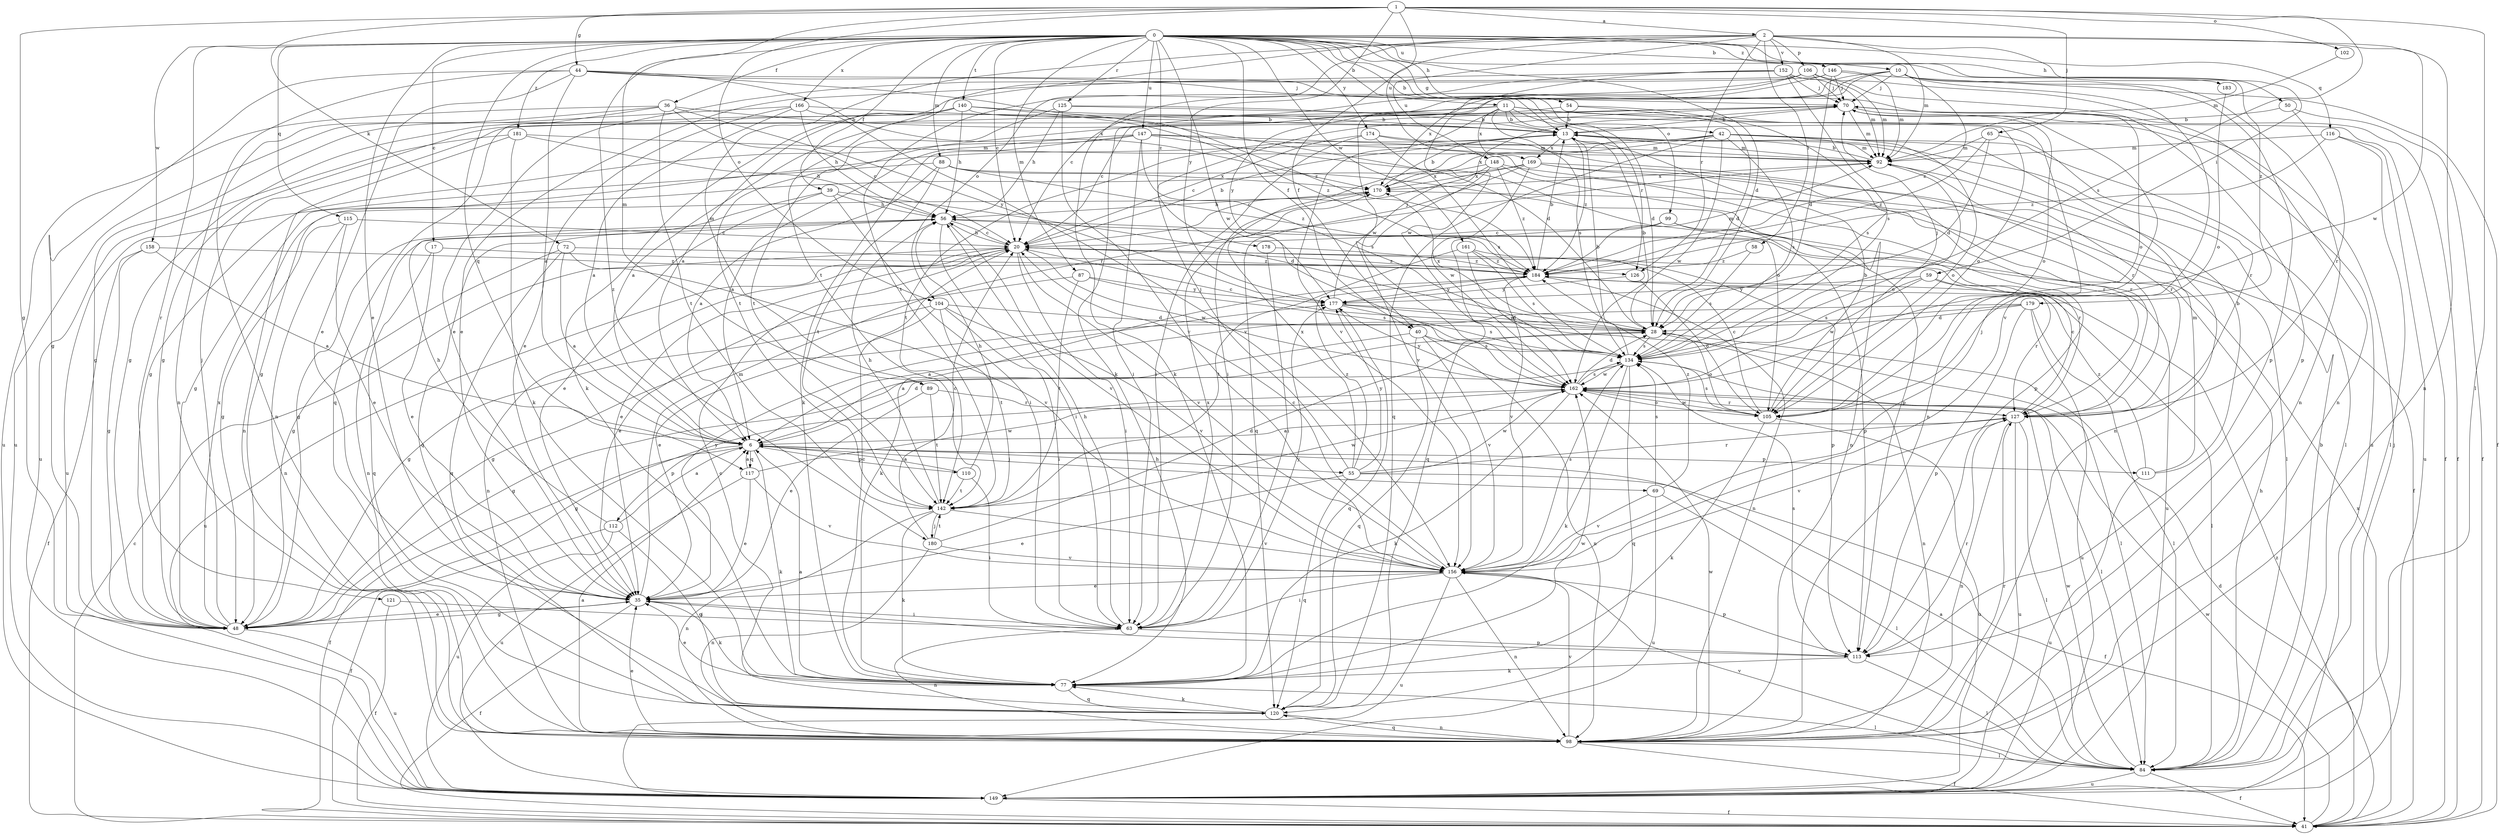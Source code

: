 strict digraph  {
0;
1;
2;
6;
10;
11;
13;
17;
20;
28;
35;
36;
39;
40;
41;
42;
44;
48;
50;
54;
55;
56;
58;
59;
63;
65;
69;
70;
72;
77;
84;
87;
88;
89;
92;
98;
99;
102;
104;
105;
106;
110;
111;
112;
113;
115;
116;
117;
120;
121;
125;
126;
127;
134;
140;
142;
146;
147;
148;
149;
152;
156;
158;
161;
162;
166;
169;
170;
174;
177;
178;
179;
180;
181;
183;
184;
0 -> 10  [label=b];
0 -> 11  [label=b];
0 -> 13  [label=b];
0 -> 17  [label=c];
0 -> 20  [label=c];
0 -> 28  [label=d];
0 -> 35  [label=e];
0 -> 36  [label=f];
0 -> 39  [label=f];
0 -> 40  [label=f];
0 -> 42  [label=g];
0 -> 50  [label=h];
0 -> 54  [label=h];
0 -> 87  [label=m];
0 -> 88  [label=m];
0 -> 99  [label=o];
0 -> 115  [label=q];
0 -> 116  [label=q];
0 -> 117  [label=q];
0 -> 121  [label=r];
0 -> 125  [label=r];
0 -> 140  [label=t];
0 -> 146  [label=u];
0 -> 147  [label=u];
0 -> 158  [label=w];
0 -> 161  [label=w];
0 -> 162  [label=w];
0 -> 166  [label=x];
0 -> 174  [label=y];
0 -> 178  [label=z];
0 -> 179  [label=z];
0 -> 180  [label=z];
0 -> 181  [label=z];
0 -> 183  [label=z];
1 -> 2  [label=a];
1 -> 44  [label=g];
1 -> 48  [label=g];
1 -> 65  [label=j];
1 -> 72  [label=k];
1 -> 84  [label=l];
1 -> 89  [label=m];
1 -> 102  [label=o];
1 -> 104  [label=o];
1 -> 134  [label=s];
1 -> 148  [label=u];
1 -> 177  [label=y];
2 -> 40  [label=f];
2 -> 58  [label=i];
2 -> 59  [label=i];
2 -> 89  [label=m];
2 -> 92  [label=m];
2 -> 98  [label=n];
2 -> 104  [label=o];
2 -> 106  [label=p];
2 -> 126  [label=r];
2 -> 142  [label=t];
2 -> 148  [label=u];
2 -> 152  [label=v];
2 -> 162  [label=w];
6 -> 28  [label=d];
6 -> 41  [label=f];
6 -> 55  [label=h];
6 -> 69  [label=j];
6 -> 77  [label=k];
6 -> 110  [label=p];
6 -> 111  [label=p];
6 -> 112  [label=p];
6 -> 117  [label=q];
10 -> 70  [label=j];
10 -> 77  [label=k];
10 -> 98  [label=n];
10 -> 113  [label=p];
10 -> 156  [label=v];
10 -> 162  [label=w];
10 -> 177  [label=y];
10 -> 184  [label=z];
11 -> 13  [label=b];
11 -> 28  [label=d];
11 -> 41  [label=f];
11 -> 48  [label=g];
11 -> 98  [label=n];
11 -> 126  [label=r];
11 -> 134  [label=s];
11 -> 142  [label=t];
11 -> 156  [label=v];
11 -> 169  [label=x];
13 -> 92  [label=m];
13 -> 142  [label=t];
13 -> 169  [label=x];
13 -> 184  [label=z];
17 -> 35  [label=e];
17 -> 120  [label=q];
17 -> 126  [label=r];
20 -> 13  [label=b];
20 -> 35  [label=e];
20 -> 56  [label=h];
20 -> 63  [label=i];
20 -> 98  [label=n];
20 -> 149  [label=u];
20 -> 156  [label=v];
20 -> 162  [label=w];
20 -> 184  [label=z];
28 -> 13  [label=b];
28 -> 20  [label=c];
28 -> 98  [label=n];
28 -> 105  [label=o];
28 -> 134  [label=s];
28 -> 170  [label=x];
35 -> 41  [label=f];
35 -> 48  [label=g];
35 -> 63  [label=i];
35 -> 77  [label=k];
35 -> 92  [label=m];
35 -> 177  [label=y];
36 -> 13  [label=b];
36 -> 20  [label=c];
36 -> 98  [label=n];
36 -> 120  [label=q];
36 -> 142  [label=t];
36 -> 149  [label=u];
36 -> 177  [label=y];
39 -> 28  [label=d];
39 -> 35  [label=e];
39 -> 56  [label=h];
39 -> 63  [label=i];
39 -> 120  [label=q];
40 -> 6  [label=a];
40 -> 98  [label=n];
40 -> 120  [label=q];
40 -> 134  [label=s];
40 -> 156  [label=v];
41 -> 20  [label=c];
41 -> 28  [label=d];
41 -> 162  [label=w];
41 -> 170  [label=x];
41 -> 184  [label=z];
42 -> 48  [label=g];
42 -> 63  [label=i];
42 -> 84  [label=l];
42 -> 92  [label=m];
42 -> 98  [label=n];
42 -> 105  [label=o];
42 -> 120  [label=q];
42 -> 134  [label=s];
42 -> 162  [label=w];
42 -> 170  [label=x];
44 -> 6  [label=a];
44 -> 35  [label=e];
44 -> 48  [label=g];
44 -> 70  [label=j];
44 -> 98  [label=n];
44 -> 105  [label=o];
44 -> 170  [label=x];
44 -> 184  [label=z];
48 -> 35  [label=e];
48 -> 70  [label=j];
48 -> 149  [label=u];
48 -> 170  [label=x];
50 -> 13  [label=b];
50 -> 41  [label=f];
50 -> 127  [label=r];
54 -> 13  [label=b];
54 -> 28  [label=d];
54 -> 48  [label=g];
54 -> 134  [label=s];
55 -> 35  [label=e];
55 -> 41  [label=f];
55 -> 70  [label=j];
55 -> 120  [label=q];
55 -> 127  [label=r];
55 -> 162  [label=w];
55 -> 170  [label=x];
55 -> 177  [label=y];
55 -> 184  [label=z];
56 -> 20  [label=c];
56 -> 48  [label=g];
56 -> 63  [label=i];
56 -> 98  [label=n];
56 -> 127  [label=r];
56 -> 156  [label=v];
58 -> 134  [label=s];
58 -> 184  [label=z];
59 -> 84  [label=l];
59 -> 127  [label=r];
59 -> 134  [label=s];
59 -> 162  [label=w];
59 -> 177  [label=y];
63 -> 56  [label=h];
63 -> 98  [label=n];
63 -> 113  [label=p];
63 -> 170  [label=x];
63 -> 177  [label=y];
65 -> 28  [label=d];
65 -> 92  [label=m];
65 -> 127  [label=r];
65 -> 184  [label=z];
69 -> 84  [label=l];
69 -> 134  [label=s];
69 -> 149  [label=u];
69 -> 156  [label=v];
69 -> 184  [label=z];
70 -> 13  [label=b];
70 -> 20  [label=c];
70 -> 41  [label=f];
70 -> 92  [label=m];
70 -> 105  [label=o];
70 -> 149  [label=u];
72 -> 6  [label=a];
72 -> 48  [label=g];
72 -> 120  [label=q];
72 -> 156  [label=v];
72 -> 184  [label=z];
77 -> 6  [label=a];
77 -> 20  [label=c];
77 -> 35  [label=e];
77 -> 84  [label=l];
77 -> 120  [label=q];
77 -> 162  [label=w];
84 -> 6  [label=a];
84 -> 13  [label=b];
84 -> 41  [label=f];
84 -> 56  [label=h];
84 -> 149  [label=u];
84 -> 156  [label=v];
84 -> 162  [label=w];
87 -> 35  [label=e];
87 -> 134  [label=s];
87 -> 142  [label=t];
87 -> 177  [label=y];
88 -> 6  [label=a];
88 -> 113  [label=p];
88 -> 142  [label=t];
88 -> 149  [label=u];
88 -> 170  [label=x];
88 -> 184  [label=z];
89 -> 35  [label=e];
89 -> 127  [label=r];
89 -> 142  [label=t];
92 -> 13  [label=b];
92 -> 105  [label=o];
92 -> 127  [label=r];
92 -> 170  [label=x];
98 -> 6  [label=a];
98 -> 35  [label=e];
98 -> 41  [label=f];
98 -> 84  [label=l];
98 -> 120  [label=q];
98 -> 127  [label=r];
98 -> 156  [label=v];
98 -> 162  [label=w];
99 -> 20  [label=c];
99 -> 113  [label=p];
99 -> 120  [label=q];
99 -> 149  [label=u];
102 -> 92  [label=m];
104 -> 28  [label=d];
104 -> 35  [label=e];
104 -> 48  [label=g];
104 -> 63  [label=i];
104 -> 142  [label=t];
104 -> 156  [label=v];
105 -> 13  [label=b];
105 -> 20  [label=c];
105 -> 77  [label=k];
105 -> 134  [label=s];
105 -> 149  [label=u];
105 -> 162  [label=w];
106 -> 20  [label=c];
106 -> 35  [label=e];
106 -> 70  [label=j];
106 -> 92  [label=m];
106 -> 98  [label=n];
106 -> 162  [label=w];
110 -> 6  [label=a];
110 -> 56  [label=h];
110 -> 63  [label=i];
110 -> 142  [label=t];
111 -> 13  [label=b];
111 -> 92  [label=m];
111 -> 149  [label=u];
111 -> 184  [label=z];
112 -> 6  [label=a];
112 -> 41  [label=f];
112 -> 56  [label=h];
112 -> 120  [label=q];
112 -> 149  [label=u];
113 -> 35  [label=e];
113 -> 77  [label=k];
113 -> 84  [label=l];
113 -> 127  [label=r];
113 -> 134  [label=s];
115 -> 20  [label=c];
115 -> 35  [label=e];
115 -> 48  [label=g];
115 -> 98  [label=n];
116 -> 84  [label=l];
116 -> 92  [label=m];
116 -> 149  [label=u];
116 -> 184  [label=z];
117 -> 6  [label=a];
117 -> 35  [label=e];
117 -> 149  [label=u];
117 -> 156  [label=v];
117 -> 162  [label=w];
120 -> 20  [label=c];
120 -> 77  [label=k];
120 -> 98  [label=n];
121 -> 41  [label=f];
121 -> 63  [label=i];
125 -> 13  [label=b];
125 -> 56  [label=h];
125 -> 105  [label=o];
125 -> 142  [label=t];
125 -> 156  [label=v];
126 -> 105  [label=o];
126 -> 177  [label=y];
127 -> 6  [label=a];
127 -> 20  [label=c];
127 -> 84  [label=l];
127 -> 98  [label=n];
127 -> 149  [label=u];
127 -> 156  [label=v];
134 -> 13  [label=b];
134 -> 48  [label=g];
134 -> 70  [label=j];
134 -> 77  [label=k];
134 -> 84  [label=l];
134 -> 120  [label=q];
134 -> 162  [label=w];
140 -> 6  [label=a];
140 -> 13  [label=b];
140 -> 28  [label=d];
140 -> 48  [label=g];
140 -> 56  [label=h];
140 -> 77  [label=k];
140 -> 184  [label=z];
142 -> 56  [label=h];
142 -> 77  [label=k];
142 -> 98  [label=n];
142 -> 156  [label=v];
142 -> 162  [label=w];
142 -> 180  [label=j];
146 -> 28  [label=d];
146 -> 35  [label=e];
146 -> 41  [label=f];
146 -> 70  [label=j];
146 -> 92  [label=m];
146 -> 142  [label=t];
147 -> 6  [label=a];
147 -> 48  [label=g];
147 -> 63  [label=i];
147 -> 77  [label=k];
147 -> 92  [label=m];
147 -> 105  [label=o];
147 -> 113  [label=p];
147 -> 134  [label=s];
148 -> 20  [label=c];
148 -> 98  [label=n];
148 -> 127  [label=r];
148 -> 156  [label=v];
148 -> 170  [label=x];
148 -> 184  [label=z];
149 -> 41  [label=f];
149 -> 70  [label=j];
152 -> 6  [label=a];
152 -> 70  [label=j];
152 -> 77  [label=k];
152 -> 92  [label=m];
152 -> 113  [label=p];
152 -> 134  [label=s];
152 -> 170  [label=x];
156 -> 20  [label=c];
156 -> 35  [label=e];
156 -> 63  [label=i];
156 -> 70  [label=j];
156 -> 98  [label=n];
156 -> 113  [label=p];
156 -> 134  [label=s];
156 -> 149  [label=u];
158 -> 6  [label=a];
158 -> 41  [label=f];
158 -> 48  [label=g];
158 -> 184  [label=z];
161 -> 113  [label=p];
161 -> 134  [label=s];
161 -> 142  [label=t];
161 -> 162  [label=w];
161 -> 184  [label=z];
162 -> 28  [label=d];
162 -> 48  [label=g];
162 -> 77  [label=k];
162 -> 105  [label=o];
162 -> 127  [label=r];
162 -> 134  [label=s];
162 -> 177  [label=y];
166 -> 6  [label=a];
166 -> 13  [label=b];
166 -> 35  [label=e];
166 -> 56  [label=h];
166 -> 149  [label=u];
166 -> 156  [label=v];
169 -> 41  [label=f];
169 -> 48  [label=g];
169 -> 84  [label=l];
169 -> 120  [label=q];
169 -> 127  [label=r];
169 -> 162  [label=w];
169 -> 170  [label=x];
170 -> 13  [label=b];
170 -> 56  [label=h];
174 -> 20  [label=c];
174 -> 63  [label=i];
174 -> 92  [label=m];
174 -> 127  [label=r];
174 -> 134  [label=s];
177 -> 28  [label=d];
177 -> 70  [label=j];
177 -> 84  [label=l];
177 -> 120  [label=q];
177 -> 134  [label=s];
178 -> 63  [label=i];
178 -> 184  [label=z];
179 -> 6  [label=a];
179 -> 28  [label=d];
179 -> 48  [label=g];
179 -> 84  [label=l];
179 -> 113  [label=p];
179 -> 149  [label=u];
180 -> 20  [label=c];
180 -> 28  [label=d];
180 -> 98  [label=n];
180 -> 142  [label=t];
180 -> 156  [label=v];
181 -> 56  [label=h];
181 -> 77  [label=k];
181 -> 92  [label=m];
181 -> 98  [label=n];
181 -> 149  [label=u];
183 -> 105  [label=o];
184 -> 13  [label=b];
184 -> 77  [label=k];
184 -> 92  [label=m];
184 -> 98  [label=n];
184 -> 156  [label=v];
184 -> 177  [label=y];
}
